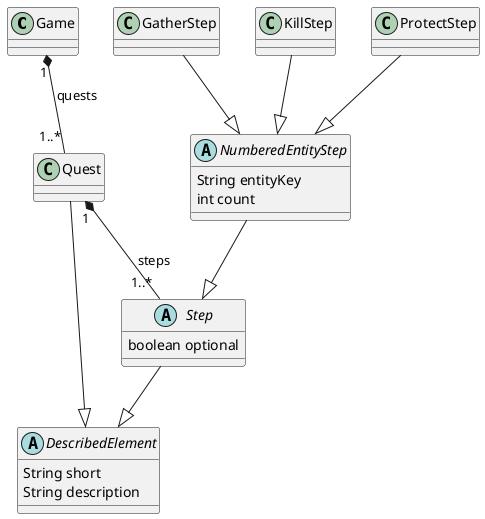 @startuml

class Game {
}

class Quest {
}

abstract class Step {
	boolean optional
}

abstract class DescribedElement {
	String short
	String description
}

abstract class NumberedEntityStep {
	String entityKey
	int count
}

class GatherStep {
}

class KillStep {
}

class ProtectStep {
}

Game "1" *-- "1..*" Quest : quests
Quest --|> DescribedElement
Quest "1" *-- "1..*" Step : steps
Step --|> DescribedElement
NumberedEntityStep --|> Step
GatherStep --|> NumberedEntityStep
KillStep --|> NumberedEntityStep
ProtectStep --|> NumberedEntityStep

@enduml